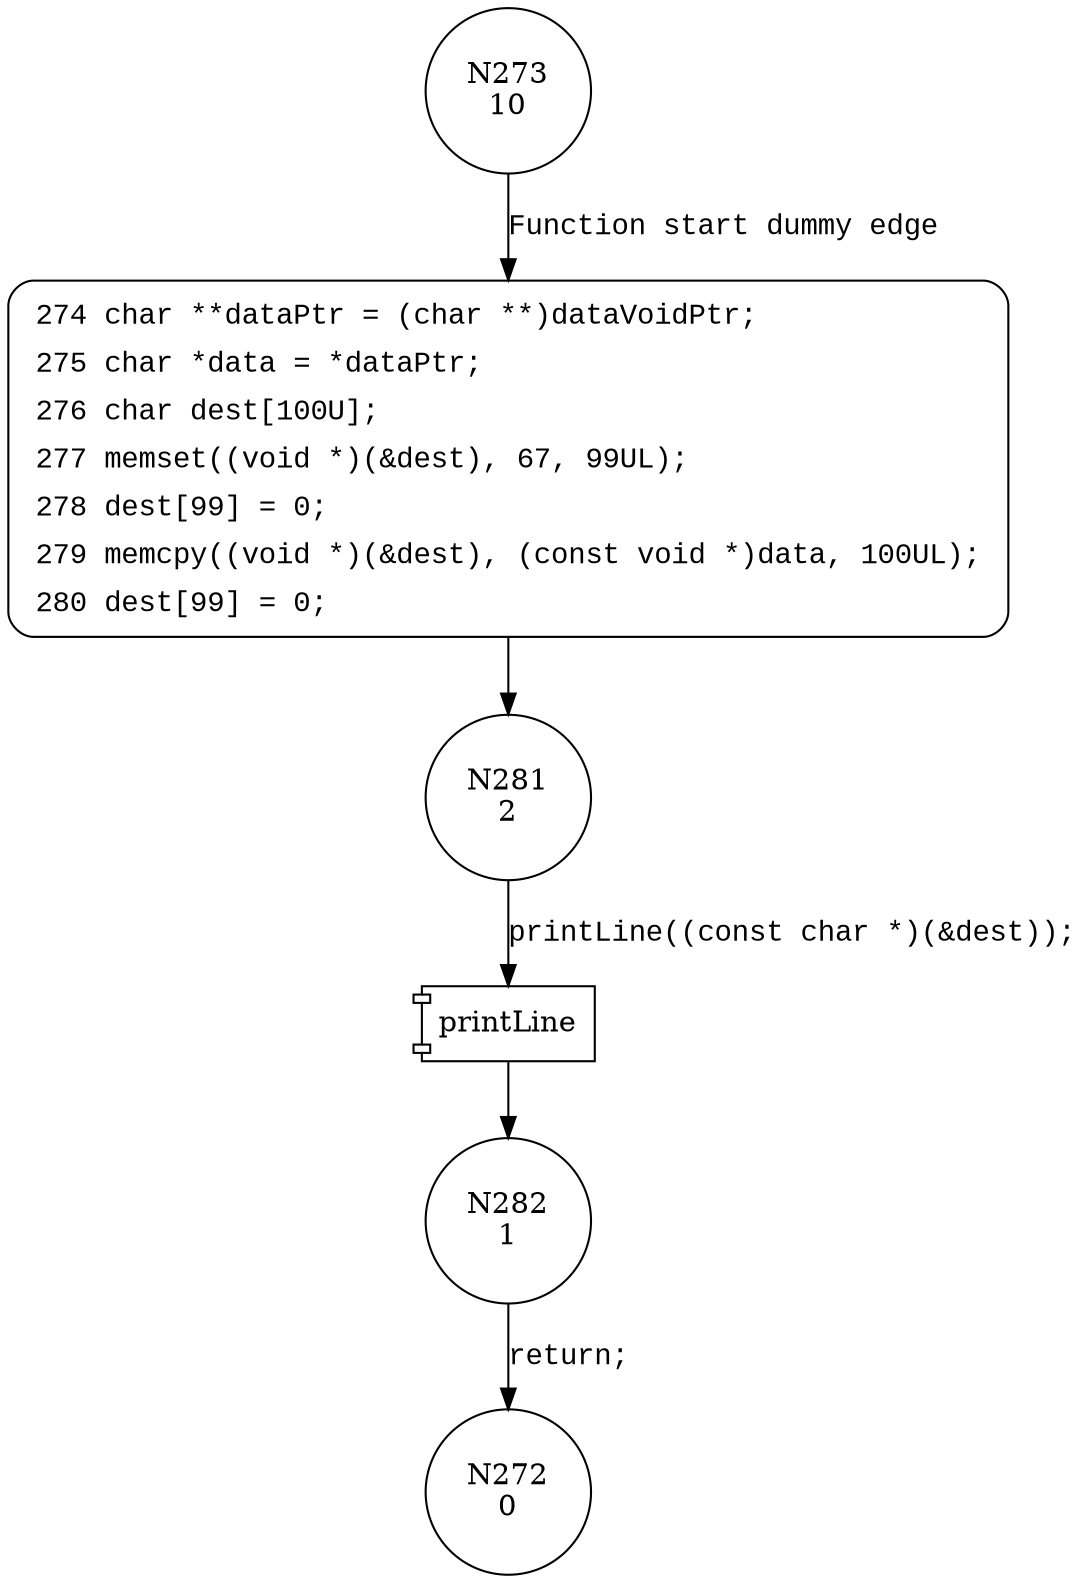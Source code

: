 digraph CWE127_Buffer_Underread__char_alloca_memcpy_64b_badSink {
273 [shape="circle" label="N273\n10"]
274 [shape="circle" label="N274\n9"]
281 [shape="circle" label="N281\n2"]
282 [shape="circle" label="N282\n1"]
272 [shape="circle" label="N272\n0"]
274 [style="filled,bold" penwidth="1" fillcolor="white" fontname="Courier New" shape="Mrecord" label=<<table border="0" cellborder="0" cellpadding="3" bgcolor="white"><tr><td align="right">274</td><td align="left">char **dataPtr = (char **)dataVoidPtr;</td></tr><tr><td align="right">275</td><td align="left">char *data = *dataPtr;</td></tr><tr><td align="right">276</td><td align="left">char dest[100U];</td></tr><tr><td align="right">277</td><td align="left">memset((void *)(&amp;dest), 67, 99UL);</td></tr><tr><td align="right">278</td><td align="left">dest[99] = 0;</td></tr><tr><td align="right">279</td><td align="left">memcpy((void *)(&amp;dest), (const void *)data, 100UL);</td></tr><tr><td align="right">280</td><td align="left">dest[99] = 0;</td></tr></table>>]
274 -> 281[label=""]
273 -> 274 [label="Function start dummy edge" fontname="Courier New"]
100026 [shape="component" label="printLine"]
281 -> 100026 [label="printLine((const char *)(&dest));" fontname="Courier New"]
100026 -> 282 [label="" fontname="Courier New"]
282 -> 272 [label="return;" fontname="Courier New"]
}